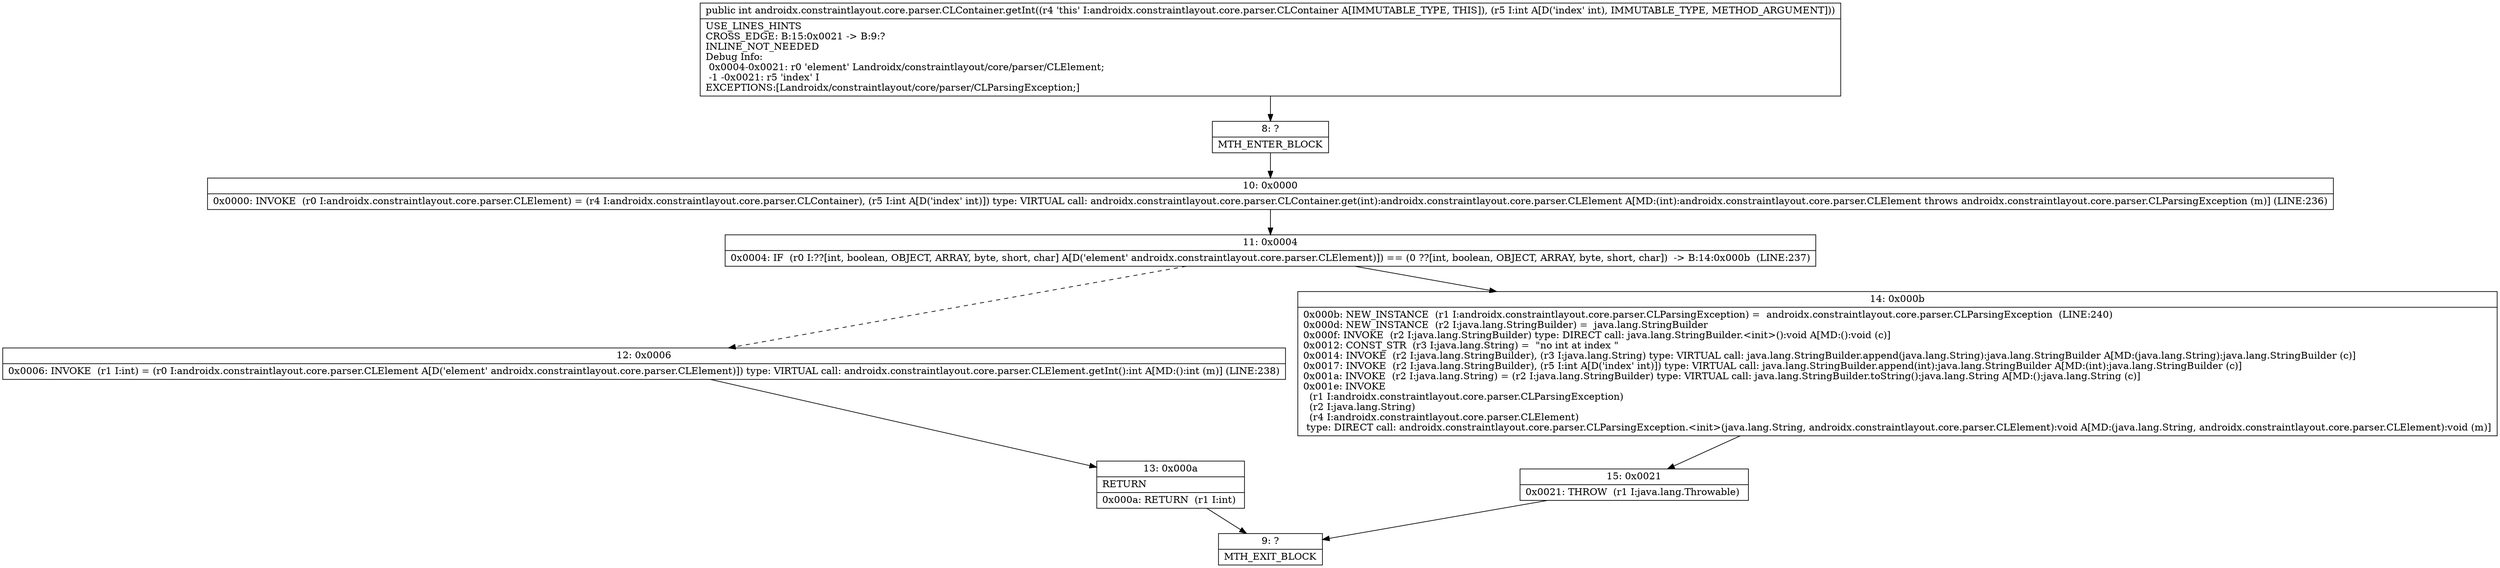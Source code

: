 digraph "CFG forandroidx.constraintlayout.core.parser.CLContainer.getInt(I)I" {
Node_8 [shape=record,label="{8\:\ ?|MTH_ENTER_BLOCK\l}"];
Node_10 [shape=record,label="{10\:\ 0x0000|0x0000: INVOKE  (r0 I:androidx.constraintlayout.core.parser.CLElement) = (r4 I:androidx.constraintlayout.core.parser.CLContainer), (r5 I:int A[D('index' int)]) type: VIRTUAL call: androidx.constraintlayout.core.parser.CLContainer.get(int):androidx.constraintlayout.core.parser.CLElement A[MD:(int):androidx.constraintlayout.core.parser.CLElement throws androidx.constraintlayout.core.parser.CLParsingException (m)] (LINE:236)\l}"];
Node_11 [shape=record,label="{11\:\ 0x0004|0x0004: IF  (r0 I:??[int, boolean, OBJECT, ARRAY, byte, short, char] A[D('element' androidx.constraintlayout.core.parser.CLElement)]) == (0 ??[int, boolean, OBJECT, ARRAY, byte, short, char])  \-\> B:14:0x000b  (LINE:237)\l}"];
Node_12 [shape=record,label="{12\:\ 0x0006|0x0006: INVOKE  (r1 I:int) = (r0 I:androidx.constraintlayout.core.parser.CLElement A[D('element' androidx.constraintlayout.core.parser.CLElement)]) type: VIRTUAL call: androidx.constraintlayout.core.parser.CLElement.getInt():int A[MD:():int (m)] (LINE:238)\l}"];
Node_13 [shape=record,label="{13\:\ 0x000a|RETURN\l|0x000a: RETURN  (r1 I:int) \l}"];
Node_9 [shape=record,label="{9\:\ ?|MTH_EXIT_BLOCK\l}"];
Node_14 [shape=record,label="{14\:\ 0x000b|0x000b: NEW_INSTANCE  (r1 I:androidx.constraintlayout.core.parser.CLParsingException) =  androidx.constraintlayout.core.parser.CLParsingException  (LINE:240)\l0x000d: NEW_INSTANCE  (r2 I:java.lang.StringBuilder) =  java.lang.StringBuilder \l0x000f: INVOKE  (r2 I:java.lang.StringBuilder) type: DIRECT call: java.lang.StringBuilder.\<init\>():void A[MD:():void (c)]\l0x0012: CONST_STR  (r3 I:java.lang.String) =  \"no int at index \" \l0x0014: INVOKE  (r2 I:java.lang.StringBuilder), (r3 I:java.lang.String) type: VIRTUAL call: java.lang.StringBuilder.append(java.lang.String):java.lang.StringBuilder A[MD:(java.lang.String):java.lang.StringBuilder (c)]\l0x0017: INVOKE  (r2 I:java.lang.StringBuilder), (r5 I:int A[D('index' int)]) type: VIRTUAL call: java.lang.StringBuilder.append(int):java.lang.StringBuilder A[MD:(int):java.lang.StringBuilder (c)]\l0x001a: INVOKE  (r2 I:java.lang.String) = (r2 I:java.lang.StringBuilder) type: VIRTUAL call: java.lang.StringBuilder.toString():java.lang.String A[MD:():java.lang.String (c)]\l0x001e: INVOKE  \l  (r1 I:androidx.constraintlayout.core.parser.CLParsingException)\l  (r2 I:java.lang.String)\l  (r4 I:androidx.constraintlayout.core.parser.CLElement)\l type: DIRECT call: androidx.constraintlayout.core.parser.CLParsingException.\<init\>(java.lang.String, androidx.constraintlayout.core.parser.CLElement):void A[MD:(java.lang.String, androidx.constraintlayout.core.parser.CLElement):void (m)]\l}"];
Node_15 [shape=record,label="{15\:\ 0x0021|0x0021: THROW  (r1 I:java.lang.Throwable) \l}"];
MethodNode[shape=record,label="{public int androidx.constraintlayout.core.parser.CLContainer.getInt((r4 'this' I:androidx.constraintlayout.core.parser.CLContainer A[IMMUTABLE_TYPE, THIS]), (r5 I:int A[D('index' int), IMMUTABLE_TYPE, METHOD_ARGUMENT]))  | USE_LINES_HINTS\lCROSS_EDGE: B:15:0x0021 \-\> B:9:?\lINLINE_NOT_NEEDED\lDebug Info:\l  0x0004\-0x0021: r0 'element' Landroidx\/constraintlayout\/core\/parser\/CLElement;\l  \-1 \-0x0021: r5 'index' I\lEXCEPTIONS:[Landroidx\/constraintlayout\/core\/parser\/CLParsingException;]\l}"];
MethodNode -> Node_8;Node_8 -> Node_10;
Node_10 -> Node_11;
Node_11 -> Node_12[style=dashed];
Node_11 -> Node_14;
Node_12 -> Node_13;
Node_13 -> Node_9;
Node_14 -> Node_15;
Node_15 -> Node_9;
}

